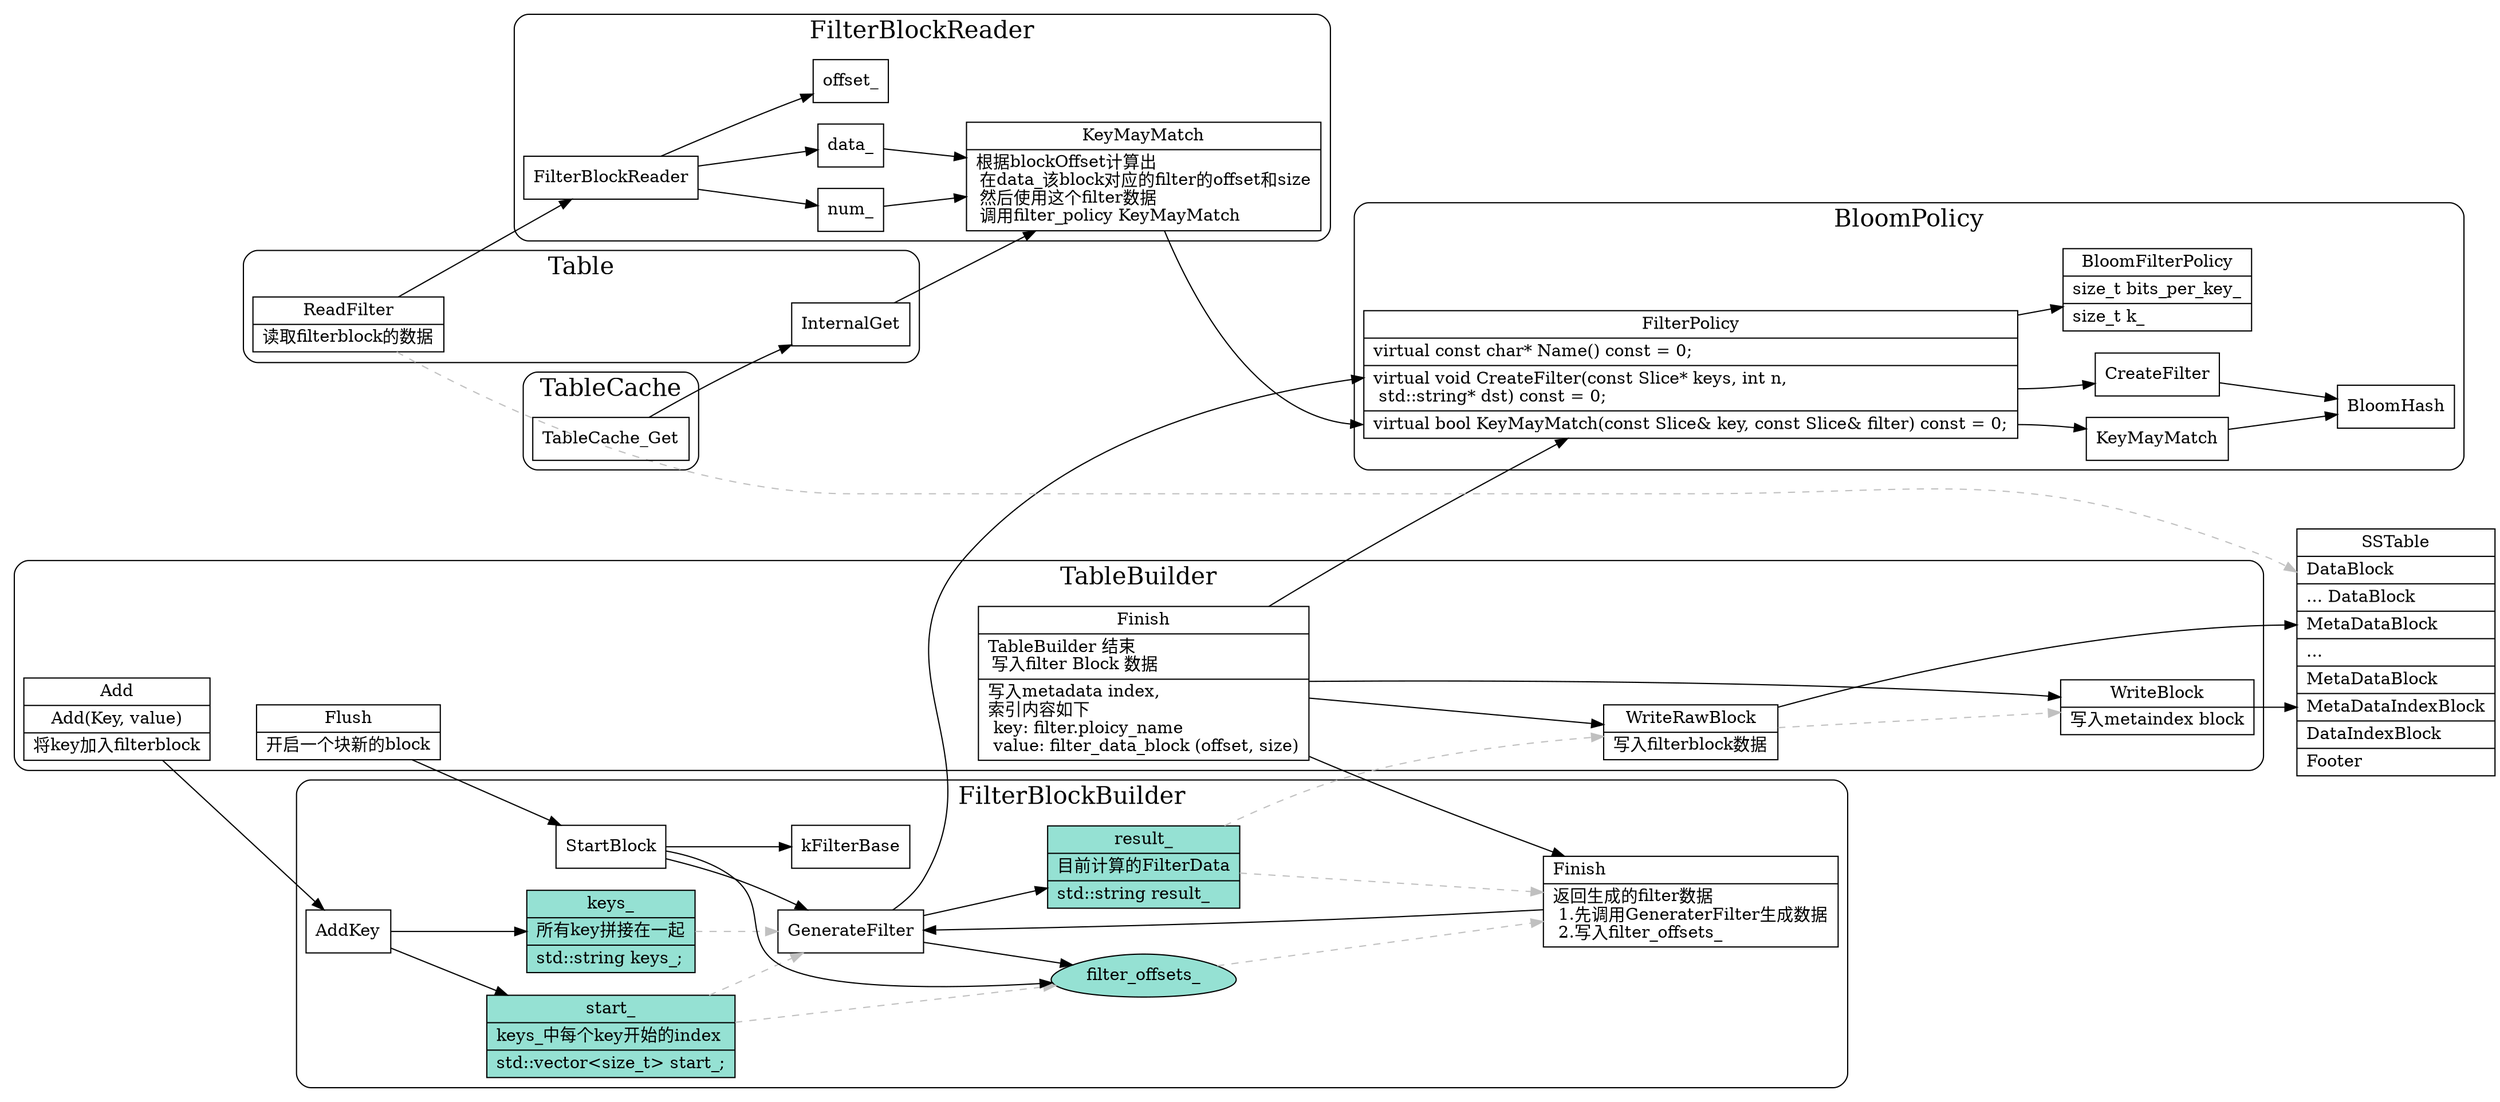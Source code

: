 digraph filter_policy {
  node[shape=box;];
  newrank=true;
  rankdir=LR;
  SSTable[
    shape="record";
    label="{{
      SSTable|
      DataBlock\l|
      ...
      DataBlock\l|
      <MetaDataBlock> MetaDataBlock\l|
      ...\l|
      MetaDataBlock\l|
      <MetaDataIndexBlock> MetaDataIndexBlock\l|
      DataIndexBlock\l|
      Footer\l
    }}";
  ];
  FilterPolicy[
    shape="record";
    label="{{
      FilterPolicy|
        <Name> virtual const char* Name() const = 0;\l|
        <CreateFilter> virtual void CreateFilter(const Slice* keys, int n,\l
                            std::string* dst) const = 0;\l|
        <KeyMayMatch> virtual bool KeyMayMatch(const Slice& key, const Slice& filter) const = 0;\l
    }}";
  ];
  BloomFilterPolicy[
    shape="record";
    label="{{
      BloomFilterPolicy|
      size_t bits_per_key_\l|
      size_t k_\l
    }}";
  ];
  FilterPolicy -> BloomFilterPolicy;
  subgraph cluster_BloomPolicy {
    graph[label="BloomPolicy";fontsize=20;style=rounded];
    BloomFilterPolicy;
    FilterPolicy:CreateFilter -> CreateFilter;
    FilterPolicy:KeyMayMatch -> KeyMayMatch;
    CreateFilter -> {
      BloomHash;
    }
    KeyMayMatch -> {
      BloomHash;
    }
  };
  subgraph cluster_FilterBlockBuilder {
    graph[label="FilterBlockBuilder";fontsize=20;style=rounded];
    keys_[shape=egg; fillcolor="#95e1d3"; style=filled;];
    start_[shape=egg; fillcolor="#95e1d3"; style=filled;];
    result_[shape=egg; fillcolor="#95e1d3"; style=filled;];
    filter_offsets_[shape=egg; fillcolor="#95e1d3"; style=filled;];

    start_[
      fillcolor="#95e1d3";
      style=filled;
      shape="record";
      label="{{
        start_|
        keys_中每个key开始的index\l|
        std::vector\<size_t\> start_;\l
      }}";
    ];
    keys_[
      fillcolor="#95e1d3";
      style=filled;
      shape="record";
      label="{{
        keys_|
        所有key拼接在一起\l|
        std::string keys_;\l
      }}";
    ];
    result_[
      fillcolor="#95e1d3";
      style=filled;
      shape="record";
      label="{{
        result_|
        目前计算的FilterData\l|
        std::string result_\l
      }}";
    ];

    FilterBlockBuilder_Finish[
      shape="record";
      label="{{
       Finish\l| 
       返回生成的filter数据\l
       1.先调用GeneraterFilter生成数据\l
       2.写入filter_offsets_\l
      }}";
    ];
    FilterBlockBuilder_AddKey[
      shape="record";
      label="{{
        AddKey
      }}";
    ];

    FilterBlockBuilder_Finish -> GenerateFilter -> {
      FilterPolicy:CreateFilter;
      result_;
      filter_offsets_;
    }
    StartBlock -> {
      GenerateFilter;
      filter_offsets_;
      kFilterBase;
    }

    FilterBlockBuilder_AddKey -> {
      start_;
      keys_;
    };
    {keys_;start_} -> GenerateFilter[style=dashed;color=gray];
    {result_;filter_offsets_} -> FilterBlockBuilder_Finish[style=dashed;color=gray];
    start_ -> filter_offsets_[style=dashed;color=gray];
  };
  result_ -> WriteRawBlock[style=dashed;color=gray];
  WriteRawBlock -> SSTable:MetaDataBlock;
  WriteBlock -> SSTable:MetaDataIndexBlock;

  subgraph cluster_FilterBlockReader {
    graph[label="FilterBlockReader";fontsize=20;style=rounded];
    FilterBlockReader_KeyMayMatch[
      shape="record";
      label="{{
        KeyMayMatch|
        根据blockOffset计算出\l 
        在data_该block对应的filter的offset和size\l
        然后使用这个filter数据\l 
        调用filter_policy KeyMayMatch\l
      }}";
    ];
    FilterBlockReader_KeyMayMatch -> FilterPolicy:KeyMayMatch;
    FilterBlockReader -> {
      data_;
      offset_;
      num_;
    };
    {data_;num_} -> FilterBlockReader_KeyMayMatch;
  };

  subgraph cluster_TableBuilder {
    graph[label="TableBuilder";fontsize=20;style=rounded];
    TableBuilder_Finish -> {
      FilterBlockBuilder_Finish;
      WriteRawBlock;
      FilterPolicy:Name;
      WriteBlock;
    }
    TableBuilder_Flush[
      shape="record";
      label="{{
        Flush|
        开启一个块新的block\l
      }}";
    ];
    TableBuilder_Add[
      shape="record";
      label="{{
        Add|
        Add(Key, value)|
        将key加入filterblock\l
      }}";
    ];
    TableBuilder_Finish[
      shape="record";
      label="{{
        Finish|
        TableBuilder 结束\l 
        写入filter Block 数据\l| 
        写入metadata index, \l索引内容如下\l
        key: filter.ploicy_name\l
        value: filter_data_block (offset, size)\l
      }}";
    ];
    WriteRawBlock[
      shape="record";
      label="{{
        WriteRawBlock|
        写入filterblock数据\l
      }}";
    ];
    WriteBlock[
      shape="record";
      label="{{
        WriteBlock|
        写入metaindex block\l
      }}";
    ];
    TableBuilder_Flush -> StartBlock;
    TableBuilder_Add -> FilterBlockBuilder_AddKey;
    WriteRawBlock -> WriteBlock [style=dashed;color=gray];
  };
  subgraph cluster_Table {
    graph[label="Table";fontsize=20;style=rounded];
    InternalGet -> FilterBlockReader_KeyMayMatch;
    ReadFilter -> FilterBlockReader;
    ReadFilter[
      shape="record";
      label="{{
        ReadFilter|
        读取filterblock的数据\l
      }}";
    ];
  };
  ReadFilter -> {SSTable:MetaDataIndexBlock; SSTable:MetaDataBlock}[style=dashed;color=gray];
  subgraph cluster_TableCache {
    graph[label="TableCache";fontsize=20;style=rounded];
    TableCache_Get -> InternalGet;
  };
}
